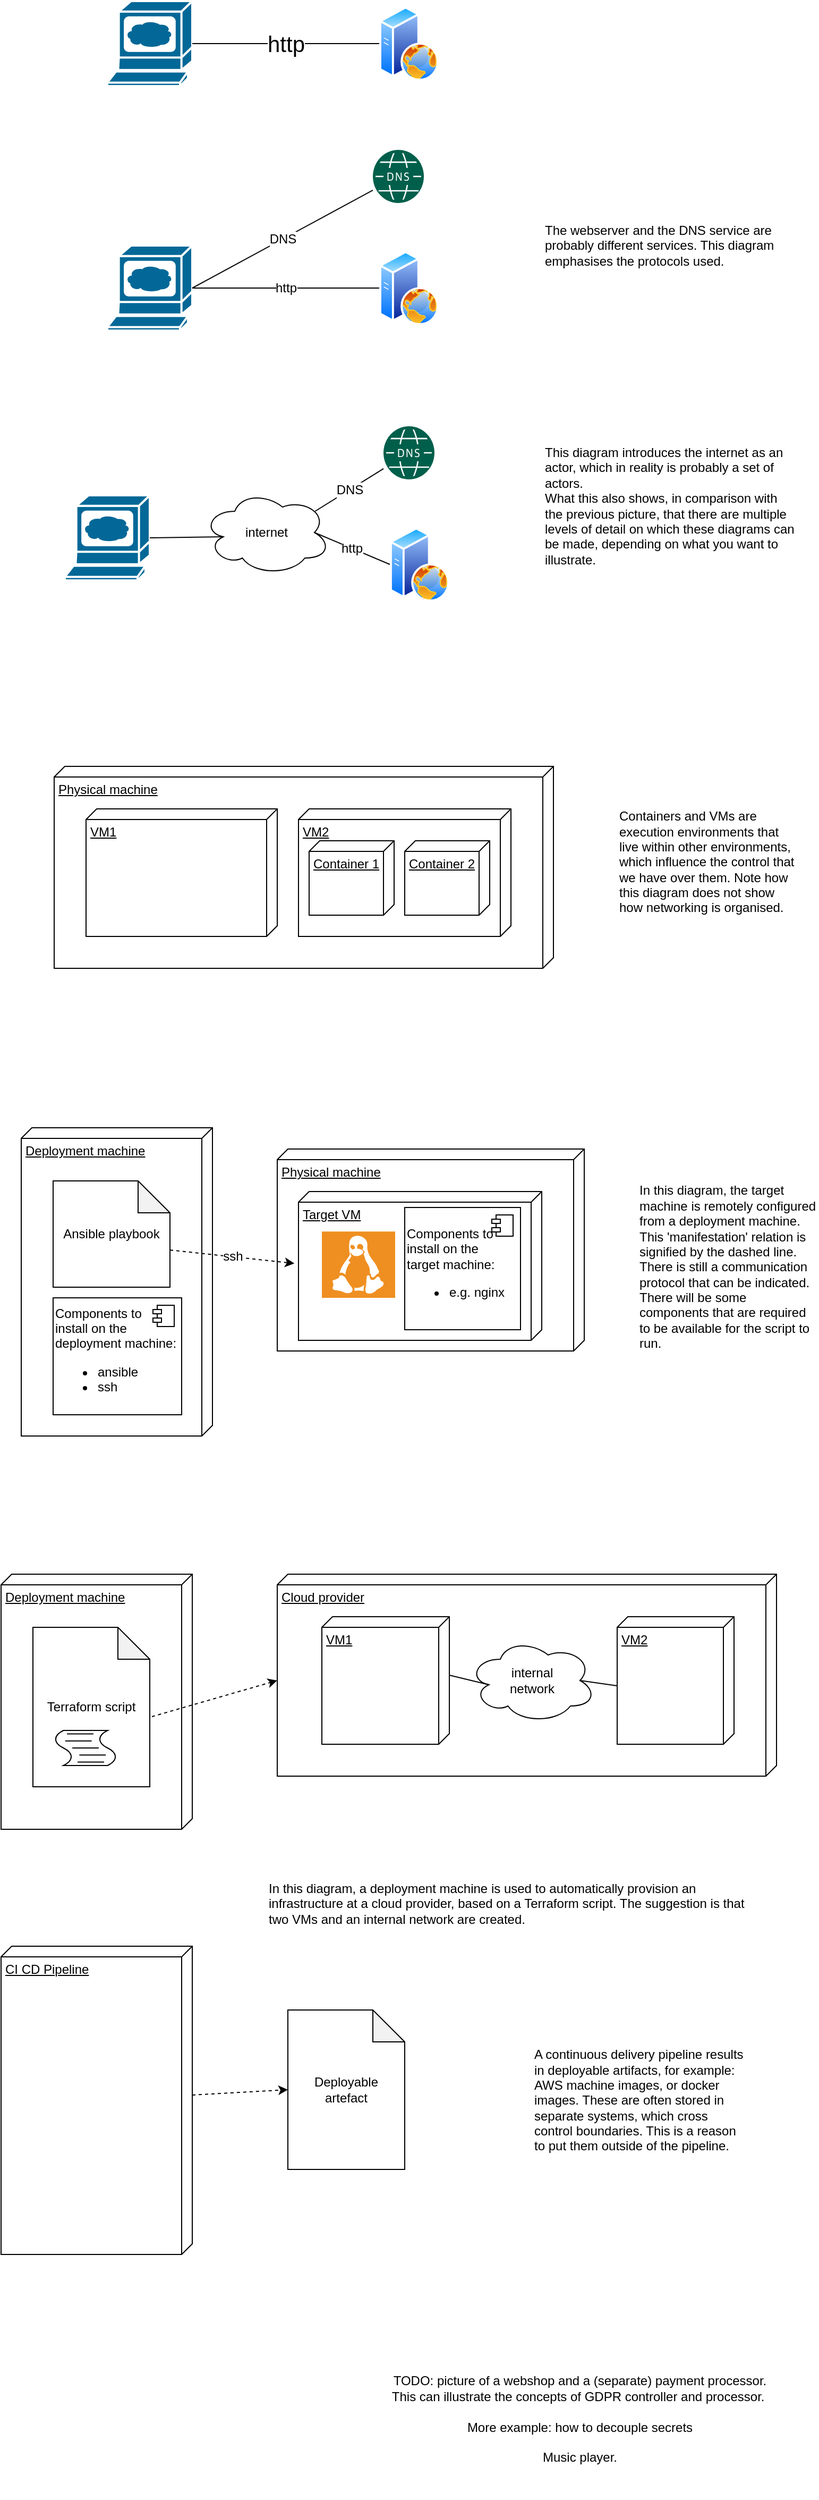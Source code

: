 <mxfile version="14.1.8" type="device"><diagram id="NwRqU4dttkbSdJeKp6mm" name="Page-1"><mxGraphModel dx="1106" dy="1003" grid="1" gridSize="10" guides="1" tooltips="1" connect="1" arrows="1" fold="1" page="1" pageScale="1" pageWidth="827" pageHeight="1169" math="0" shadow="0"><root><mxCell id="0"/><mxCell id="1" parent="0"/><mxCell id="NGLYkfQj3-YTZLSsUo_3-2" value="" style="shape=mxgraph.cisco.computers_and_peripherals.web_browser;html=1;pointerEvents=1;dashed=0;fillColor=#036897;strokeColor=#ffffff;strokeWidth=2;verticalLabelPosition=bottom;verticalAlign=top;align=center;outlineConnect=0;" parent="1" vertex="1"><mxGeometry x="130" y="120" width="80" height="80" as="geometry"/></mxCell><mxCell id="NGLYkfQj3-YTZLSsUo_3-3" value="" style="aspect=fixed;perimeter=ellipsePerimeter;html=1;align=center;shadow=0;dashed=0;spacingTop=3;image;image=img/lib/active_directory/web_server.svg;" parent="1" vertex="1"><mxGeometry x="386" y="125" width="56" height="70" as="geometry"/></mxCell><mxCell id="NGLYkfQj3-YTZLSsUo_3-6" value="&lt;font style=&quot;font-size: 21px&quot;&gt;http&lt;/font&gt;" style="endArrow=none;html=1;entryX=0;entryY=0.5;entryDx=0;entryDy=0;exitX=1;exitY=0.5;exitDx=0;exitDy=0;exitPerimeter=0;" parent="1" source="NGLYkfQj3-YTZLSsUo_3-2" target="NGLYkfQj3-YTZLSsUo_3-3" edge="1"><mxGeometry width="50" height="50" relative="1" as="geometry"><mxPoint x="280" y="220" as="sourcePoint"/><mxPoint x="330" y="170" as="targetPoint"/></mxGeometry></mxCell><mxCell id="K2NfhJxjyNDll0uCKIqp-1" value="" style="shape=mxgraph.cisco.computers_and_peripherals.web_browser;html=1;pointerEvents=1;dashed=0;fillColor=#036897;strokeColor=#ffffff;strokeWidth=2;verticalLabelPosition=bottom;verticalAlign=top;align=center;outlineConnect=0;fontSize=12;" parent="1" vertex="1"><mxGeometry x="130" y="350" width="80" height="80" as="geometry"/></mxCell><mxCell id="K2NfhJxjyNDll0uCKIqp-2" value="" style="aspect=fixed;perimeter=ellipsePerimeter;html=1;align=center;shadow=0;dashed=0;spacingTop=3;image;image=img/lib/active_directory/web_server.svg;fontSize=12;" parent="1" vertex="1"><mxGeometry x="386" y="355" width="56" height="70" as="geometry"/></mxCell><mxCell id="K2NfhJxjyNDll0uCKIqp-3" value="&lt;font style=&quot;font-size: 12px;&quot;&gt;http&lt;/font&gt;" style="endArrow=none;html=1;entryX=0;entryY=0.5;entryDx=0;entryDy=0;exitX=1;exitY=0.5;exitDx=0;exitDy=0;exitPerimeter=0;fontSize=12;" parent="1" source="K2NfhJxjyNDll0uCKIqp-1" target="K2NfhJxjyNDll0uCKIqp-2" edge="1"><mxGeometry width="50" height="50" relative="1" as="geometry"><mxPoint x="280" y="450" as="sourcePoint"/><mxPoint x="330" y="400" as="targetPoint"/></mxGeometry></mxCell><mxCell id="K2NfhJxjyNDll0uCKIqp-4" value="" style="pointerEvents=1;shadow=0;dashed=0;html=1;strokeColor=none;fillColor=#005F4B;labelPosition=center;verticalLabelPosition=bottom;verticalAlign=top;align=center;outlineConnect=0;shape=mxgraph.veeam2.dns;fontSize=12;" parent="1" vertex="1"><mxGeometry x="380" y="260" width="48" height="50" as="geometry"/></mxCell><mxCell id="K2NfhJxjyNDll0uCKIqp-5" value="DNS" style="endArrow=none;html=1;fontSize=12;" parent="1" target="K2NfhJxjyNDll0uCKIqp-4" edge="1"><mxGeometry width="50" height="50" relative="1" as="geometry"><mxPoint x="210" y="390" as="sourcePoint"/><mxPoint x="260" y="330" as="targetPoint"/></mxGeometry></mxCell><mxCell id="K2NfhJxjyNDll0uCKIqp-6" value="" style="shape=mxgraph.cisco.computers_and_peripherals.web_browser;html=1;pointerEvents=1;dashed=0;fillColor=#036897;strokeColor=#ffffff;strokeWidth=2;verticalLabelPosition=bottom;verticalAlign=top;align=center;outlineConnect=0;fontSize=12;" parent="1" vertex="1"><mxGeometry x="90" y="585" width="80" height="80" as="geometry"/></mxCell><mxCell id="K2NfhJxjyNDll0uCKIqp-7" value="" style="aspect=fixed;perimeter=ellipsePerimeter;html=1;align=center;shadow=0;dashed=0;spacingTop=3;image;image=img/lib/active_directory/web_server.svg;fontSize=12;" parent="1" vertex="1"><mxGeometry x="396" y="615" width="56" height="70" as="geometry"/></mxCell><mxCell id="K2NfhJxjyNDll0uCKIqp-8" value="&lt;font style=&quot;font-size: 12px;&quot;&gt;http&lt;/font&gt;" style="endArrow=none;html=1;entryX=0;entryY=0.5;entryDx=0;entryDy=0;exitX=0.875;exitY=0.5;exitDx=0;exitDy=0;exitPerimeter=0;fontSize=12;" parent="1" source="K2NfhJxjyNDll0uCKIqp-11" target="K2NfhJxjyNDll0uCKIqp-7" edge="1"><mxGeometry width="50" height="50" relative="1" as="geometry"><mxPoint x="290" y="710" as="sourcePoint"/><mxPoint x="340" y="660" as="targetPoint"/></mxGeometry></mxCell><mxCell id="K2NfhJxjyNDll0uCKIqp-9" value="" style="pointerEvents=1;shadow=0;dashed=0;html=1;strokeColor=none;fillColor=#005F4B;labelPosition=center;verticalLabelPosition=bottom;verticalAlign=top;align=center;outlineConnect=0;shape=mxgraph.veeam2.dns;fontSize=12;" parent="1" vertex="1"><mxGeometry x="390" y="520" width="48" height="50" as="geometry"/></mxCell><mxCell id="K2NfhJxjyNDll0uCKIqp-10" value="DNS" style="endArrow=none;html=1;fontSize=12;exitX=0.88;exitY=0.25;exitDx=0;exitDy=0;exitPerimeter=0;" parent="1" source="K2NfhJxjyNDll0uCKIqp-11" target="K2NfhJxjyNDll0uCKIqp-9" edge="1"><mxGeometry width="50" height="50" relative="1" as="geometry"><mxPoint x="220" y="650" as="sourcePoint"/><mxPoint x="270" y="590" as="targetPoint"/></mxGeometry></mxCell><mxCell id="K2NfhJxjyNDll0uCKIqp-11" value="internet" style="ellipse;shape=cloud;whiteSpace=wrap;html=1;fontSize=12;" parent="1" vertex="1"><mxGeometry x="220" y="580" width="120" height="80" as="geometry"/></mxCell><mxCell id="K2NfhJxjyNDll0uCKIqp-12" value="" style="endArrow=none;html=1;fontSize=12;entryX=0.16;entryY=0.55;entryDx=0;entryDy=0;entryPerimeter=0;exitX=1;exitY=0.5;exitDx=0;exitDy=0;exitPerimeter=0;" parent="1" source="K2NfhJxjyNDll0uCKIqp-6" target="K2NfhJxjyNDll0uCKIqp-11" edge="1"><mxGeometry width="50" height="50" relative="1" as="geometry"><mxPoint x="180" y="700" as="sourcePoint"/><mxPoint x="230" y="650" as="targetPoint"/></mxGeometry></mxCell><mxCell id="K2NfhJxjyNDll0uCKIqp-13" value="The webserver and the DNS service are probably different services. This diagram emphasises the protocols used." style="text;html=1;strokeColor=none;fillColor=none;align=left;verticalAlign=middle;whiteSpace=wrap;rounded=0;fontSize=12;" parent="1" vertex="1"><mxGeometry x="540" y="300" width="240" height="100" as="geometry"/></mxCell><mxCell id="K2NfhJxjyNDll0uCKIqp-14" value="This diagram introduces the internet as an actor, which in reality is probably a set of actors.&lt;br&gt;What this also shows, in comparison with the previous picture, that there are multiple levels of detail on which these diagrams can be made, depending on what you want to illustrate.&amp;nbsp;" style="text;html=1;strokeColor=none;fillColor=none;align=left;verticalAlign=middle;whiteSpace=wrap;rounded=0;fontSize=12;" parent="1" vertex="1"><mxGeometry x="540" y="520" width="240" height="150" as="geometry"/></mxCell><mxCell id="K2NfhJxjyNDll0uCKIqp-15" value="Physical machine" style="verticalAlign=top;align=left;spacingTop=8;spacingLeft=2;spacingRight=12;shape=cube;size=10;direction=south;fontStyle=4;html=1;fontSize=12;" parent="1" vertex="1"><mxGeometry x="80" y="840" width="470" height="190" as="geometry"/></mxCell><mxCell id="K2NfhJxjyNDll0uCKIqp-16" value="VM1" style="verticalAlign=top;align=left;spacingTop=8;spacingLeft=2;spacingRight=12;shape=cube;size=10;direction=south;fontStyle=4;html=1;fontSize=12;" parent="1" vertex="1"><mxGeometry x="110" y="880" width="180" height="120" as="geometry"/></mxCell><mxCell id="K2NfhJxjyNDll0uCKIqp-17" value="VM2" style="verticalAlign=top;align=left;spacingTop=8;spacingLeft=2;spacingRight=12;shape=cube;size=10;direction=south;fontStyle=4;html=1;fontSize=12;" parent="1" vertex="1"><mxGeometry x="310" y="880" width="200" height="120" as="geometry"/></mxCell><mxCell id="K2NfhJxjyNDll0uCKIqp-18" value="Container 1" style="verticalAlign=top;align=left;spacingTop=8;spacingLeft=2;spacingRight=12;shape=cube;size=10;direction=south;fontStyle=4;html=1;fontSize=12;" parent="1" vertex="1"><mxGeometry x="320" y="910" width="80" height="70" as="geometry"/></mxCell><mxCell id="K2NfhJxjyNDll0uCKIqp-19" value="Container 2" style="verticalAlign=top;align=left;spacingTop=8;spacingLeft=2;spacingRight=12;shape=cube;size=10;direction=south;fontStyle=4;html=1;fontSize=12;" parent="1" vertex="1"><mxGeometry x="410" y="910" width="80" height="70" as="geometry"/></mxCell><mxCell id="K2NfhJxjyNDll0uCKIqp-20" value="Containers and VMs are execution environments that live within other environments, which influence the control that we have over them. Note how this diagram does not show how networking is organised." style="text;html=1;strokeColor=none;fillColor=none;align=left;verticalAlign=middle;whiteSpace=wrap;rounded=0;fontSize=12;" parent="1" vertex="1"><mxGeometry x="610" y="880" width="170" height="100" as="geometry"/></mxCell><mxCell id="K2NfhJxjyNDll0uCKIqp-21" value="Physical machine" style="verticalAlign=top;align=left;spacingTop=8;spacingLeft=2;spacingRight=12;shape=cube;size=10;direction=south;fontStyle=4;html=1;fontSize=12;" parent="1" vertex="1"><mxGeometry x="290" y="1200" width="289" height="190" as="geometry"/></mxCell><mxCell id="K2NfhJxjyNDll0uCKIqp-22" value="Target VM" style="verticalAlign=top;align=left;spacingTop=8;spacingLeft=2;spacingRight=12;shape=cube;size=10;direction=south;fontStyle=4;html=1;fontSize=12;" parent="1" vertex="1"><mxGeometry x="310" y="1240" width="229" height="140" as="geometry"/></mxCell><mxCell id="K2NfhJxjyNDll0uCKIqp-27" value="Deployment machine" style="verticalAlign=top;align=left;spacingTop=8;spacingLeft=2;spacingRight=12;shape=cube;size=10;direction=south;fontStyle=4;html=1;fontSize=12;" parent="1" vertex="1"><mxGeometry x="49" y="1180" width="180" height="290" as="geometry"/></mxCell><mxCell id="K2NfhJxjyNDll0uCKIqp-28" value="Ansible playbook" style="shape=note;whiteSpace=wrap;html=1;backgroundOutline=1;darkOpacity=0.05;fontSize=12;" parent="1" vertex="1"><mxGeometry x="79" y="1230" width="110" height="100" as="geometry"/></mxCell><mxCell id="K2NfhJxjyNDll0uCKIqp-29" value="ssh" style="endArrow=classic;html=1;fontSize=12;exitX=0;exitY=0;exitDx=110;exitDy=65;exitPerimeter=0;entryX=0.483;entryY=1.017;entryDx=0;entryDy=0;entryPerimeter=0;dashed=1;" parent="1" source="K2NfhJxjyNDll0uCKIqp-28" target="K2NfhJxjyNDll0uCKIqp-22" edge="1"><mxGeometry width="50" height="50" relative="1" as="geometry"><mxPoint x="469" y="1320" as="sourcePoint"/><mxPoint x="519" y="1270" as="targetPoint"/></mxGeometry></mxCell><mxCell id="K2NfhJxjyNDll0uCKIqp-30" value="In this diagram, the target machine is remotely configured from a deployment machine. This 'manifestation' relation is signified by the dashed line. There is still a communication protocol that can be indicated.&lt;br&gt;There will be some components that are required to be available for the script to run." style="text;html=1;strokeColor=none;fillColor=none;align=left;verticalAlign=middle;whiteSpace=wrap;rounded=0;fontSize=12;" parent="1" vertex="1"><mxGeometry x="629" y="1200" width="170" height="221" as="geometry"/></mxCell><mxCell id="K2NfhJxjyNDll0uCKIqp-31" value="Cloud provider" style="verticalAlign=top;align=left;spacingTop=8;spacingLeft=2;spacingRight=12;shape=cube;size=10;direction=south;fontStyle=4;html=1;fontSize=12;" parent="1" vertex="1"><mxGeometry x="290" y="1600" width="470" height="190" as="geometry"/></mxCell><mxCell id="K2NfhJxjyNDll0uCKIqp-32" value="VM1" style="verticalAlign=top;align=left;spacingTop=8;spacingLeft=2;spacingRight=12;shape=cube;size=10;direction=south;fontStyle=4;html=1;fontSize=12;" parent="1" vertex="1"><mxGeometry x="332" y="1640" width="120" height="120" as="geometry"/></mxCell><mxCell id="K2NfhJxjyNDll0uCKIqp-33" value="VM2" style="verticalAlign=top;align=left;spacingTop=8;spacingLeft=2;spacingRight=12;shape=cube;size=10;direction=south;fontStyle=4;html=1;fontSize=12;" parent="1" vertex="1"><mxGeometry x="610" y="1640" width="110" height="120" as="geometry"/></mxCell><mxCell id="K2NfhJxjyNDll0uCKIqp-36" value="Deployment machine" style="verticalAlign=top;align=left;spacingTop=8;spacingLeft=2;spacingRight=12;shape=cube;size=10;direction=south;fontStyle=4;html=1;fontSize=12;" parent="1" vertex="1"><mxGeometry x="30" y="1600" width="180" height="240" as="geometry"/></mxCell><mxCell id="K2NfhJxjyNDll0uCKIqp-37" value="Terraform script" style="shape=note;whiteSpace=wrap;html=1;backgroundOutline=1;darkOpacity=0.05;fontSize=12;" parent="1" vertex="1"><mxGeometry x="60" y="1650" width="110" height="150" as="geometry"/></mxCell><mxCell id="K2NfhJxjyNDll0uCKIqp-38" value="" style="endArrow=classic;html=1;fontSize=12;exitX=1.018;exitY=0.56;exitDx=0;exitDy=0;exitPerimeter=0;entryX=0;entryY=0;entryDx=100;entryDy=470;entryPerimeter=0;dashed=1;" parent="1" source="K2NfhJxjyNDll0uCKIqp-37" target="K2NfhJxjyNDll0uCKIqp-31" edge="1"><mxGeometry width="50" height="50" relative="1" as="geometry"><mxPoint x="173.06" y="1732.04" as="sourcePoint"/><mxPoint x="340.0" y="1710" as="targetPoint"/></mxGeometry></mxCell><mxCell id="K2NfhJxjyNDll0uCKIqp-39" value="internal &lt;br&gt;network" style="ellipse;shape=cloud;whiteSpace=wrap;html=1;fontSize=12;" parent="1" vertex="1"><mxGeometry x="470" y="1660" width="120" height="80" as="geometry"/></mxCell><mxCell id="K2NfhJxjyNDll0uCKIqp-40" value="" style="endArrow=none;html=1;fontSize=12;exitX=0;exitY=0;exitDx=55;exitDy=0;exitPerimeter=0;entryX=0.16;entryY=0.55;entryDx=0;entryDy=0;entryPerimeter=0;" parent="1" source="K2NfhJxjyNDll0uCKIqp-32" target="K2NfhJxjyNDll0uCKIqp-39" edge="1"><mxGeometry width="50" height="50" relative="1" as="geometry"><mxPoint x="470" y="1650" as="sourcePoint"/><mxPoint x="520" y="1600" as="targetPoint"/></mxGeometry></mxCell><mxCell id="K2NfhJxjyNDll0uCKIqp-41" value="" style="endArrow=none;html=1;fontSize=12;exitX=0;exitY=0;exitDx=65;exitDy=110;exitPerimeter=0;entryX=0.875;entryY=0.5;entryDx=0;entryDy=0;entryPerimeter=0;" parent="1" source="K2NfhJxjyNDll0uCKIqp-33" target="K2NfhJxjyNDll0uCKIqp-39" edge="1"><mxGeometry width="50" height="50" relative="1" as="geometry"><mxPoint x="462" y="1705" as="sourcePoint"/><mxPoint x="499.2" y="1714" as="targetPoint"/></mxGeometry></mxCell><mxCell id="K2NfhJxjyNDll0uCKIqp-42" value="In this diagram, a deployment machine is used to automatically provision an infrastructure at a cloud provider, based on a Terraform script. The suggestion is that two VMs and an internal network are created.&amp;nbsp;" style="text;html=1;strokeColor=none;fillColor=none;align=left;verticalAlign=middle;whiteSpace=wrap;rounded=0;fontSize=12;" parent="1" vertex="1"><mxGeometry x="280" y="1870" width="470" height="80" as="geometry"/></mxCell><mxCell id="K2NfhJxjyNDll0uCKIqp-44" value="Components to&lt;br&gt;install on the&lt;br&gt;deployment machine:&lt;br&gt;&lt;ul&gt;&lt;li&gt;&lt;span&gt;ansible&lt;/span&gt;&lt;/li&gt;&lt;li&gt;&lt;span&gt;ssh&lt;/span&gt;&lt;/li&gt;&lt;/ul&gt;" style="html=1;dropTarget=0;fontSize=12;align=left;" parent="1" vertex="1"><mxGeometry x="79" y="1340" width="121" height="110" as="geometry"/></mxCell><mxCell id="K2NfhJxjyNDll0uCKIqp-45" value="" style="shape=module;jettyWidth=8;jettyHeight=4;" parent="K2NfhJxjyNDll0uCKIqp-44" vertex="1"><mxGeometry x="1" width="20" height="20" relative="1" as="geometry"><mxPoint x="-27" y="7" as="offset"/></mxGeometry></mxCell><mxCell id="K2NfhJxjyNDll0uCKIqp-46" value="CI CD Pipeline" style="verticalAlign=top;align=left;spacingTop=8;spacingLeft=2;spacingRight=12;shape=cube;size=10;direction=south;fontStyle=4;html=1;fontSize=12;" parent="1" vertex="1"><mxGeometry x="30" y="1950" width="180" height="290" as="geometry"/></mxCell><mxCell id="K2NfhJxjyNDll0uCKIqp-47" value="Deployable&lt;br&gt;artefact" style="shape=note;whiteSpace=wrap;html=1;backgroundOutline=1;darkOpacity=0.05;fontSize=12;" parent="1" vertex="1"><mxGeometry x="300" y="2010" width="110" height="150" as="geometry"/></mxCell><mxCell id="K2NfhJxjyNDll0uCKIqp-48" value="" style="endArrow=classic;html=1;fontSize=12;exitX=0;exitY=0;exitDx=140;exitDy=0;exitPerimeter=0;entryX=0;entryY=0.5;entryDx=0;entryDy=0;entryPerimeter=0;dashed=1;" parent="1" source="K2NfhJxjyNDll0uCKIqp-46" target="K2NfhJxjyNDll0uCKIqp-47" edge="1"><mxGeometry width="50" height="50" relative="1" as="geometry"><mxPoint x="181.98" y="1744" as="sourcePoint"/><mxPoint x="300" y="1710" as="targetPoint"/></mxGeometry></mxCell><mxCell id="K2NfhJxjyNDll0uCKIqp-49" value="A continuous delivery pipeline results in deployable artifacts, for example: AWS machine images, or docker images. These are often stored in separate systems, which cross control boundaries. This is a reason to put them outside of the pipeline." style="text;html=1;strokeColor=none;fillColor=none;align=left;verticalAlign=middle;whiteSpace=wrap;rounded=0;fontSize=12;" parent="1" vertex="1"><mxGeometry x="530" y="1960" width="200" height="270" as="geometry"/></mxCell><mxCell id="K2NfhJxjyNDll0uCKIqp-50" value="" style="shape=image;html=1;verticalAlign=top;verticalLabelPosition=bottom;labelBackgroundColor=#ffffff;imageAspect=0;aspect=fixed;image=https://cdn4.iconfinder.com/data/icons/socialcones/508/Github-128.png;fontSize=12;align=left;" parent="1" vertex="1"><mxGeometry x="53" y="2010" width="77" height="77" as="geometry"/></mxCell><mxCell id="K2NfhJxjyNDll0uCKIqp-54" value="" style="shape=mxgraph.bpmn.script_task;html=1;outlineConnect=0;fontSize=12;align=left;" parent="1" vertex="1"><mxGeometry x="79" y="1747" width="61" height="33" as="geometry"/></mxCell><mxCell id="UxYVxKOIhTyfKUxx_fBX-1" value="" style="shadow=0;dashed=0;html=1;strokeColor=none;fillColor=#EF8F21;labelPosition=center;verticalLabelPosition=bottom;verticalAlign=top;align=center;outlineConnect=0;shape=mxgraph.veeam.linux;" parent="1" vertex="1"><mxGeometry x="332" y="1277.6" width="69" height="62.4" as="geometry"/></mxCell><mxCell id="UxYVxKOIhTyfKUxx_fBX-2" value="TODO: picture of a webshop and a (separate) payment processor. This can illustrate the concepts of GDPR controller and processor.&amp;nbsp;&lt;br&gt;&lt;br&gt;More example: how to decouple secrets&lt;br&gt;&lt;br&gt;Music player." style="text;html=1;strokeColor=none;fillColor=none;align=center;verticalAlign=middle;whiteSpace=wrap;rounded=0;" parent="1" vertex="1"><mxGeometry x="390" y="2320" width="370" height="150" as="geometry"/></mxCell><mxCell id="UxYVxKOIhTyfKUxx_fBX-3" value="Components to&lt;br&gt;install on the&lt;br&gt;target machine:&lt;br&gt;&lt;ul&gt;&lt;li&gt;&lt;span&gt;e.g. nginx&lt;/span&gt;&lt;/li&gt;&lt;/ul&gt;" style="html=1;dropTarget=0;fontSize=12;align=left;" parent="1" vertex="1"><mxGeometry x="410" y="1255" width="109" height="115" as="geometry"/></mxCell><mxCell id="UxYVxKOIhTyfKUxx_fBX-4" value="" style="shape=module;jettyWidth=8;jettyHeight=4;" parent="UxYVxKOIhTyfKUxx_fBX-3" vertex="1"><mxGeometry x="1" width="20" height="20" relative="1" as="geometry"><mxPoint x="-27" y="7" as="offset"/></mxGeometry></mxCell></root></mxGraphModel></diagram></mxfile>